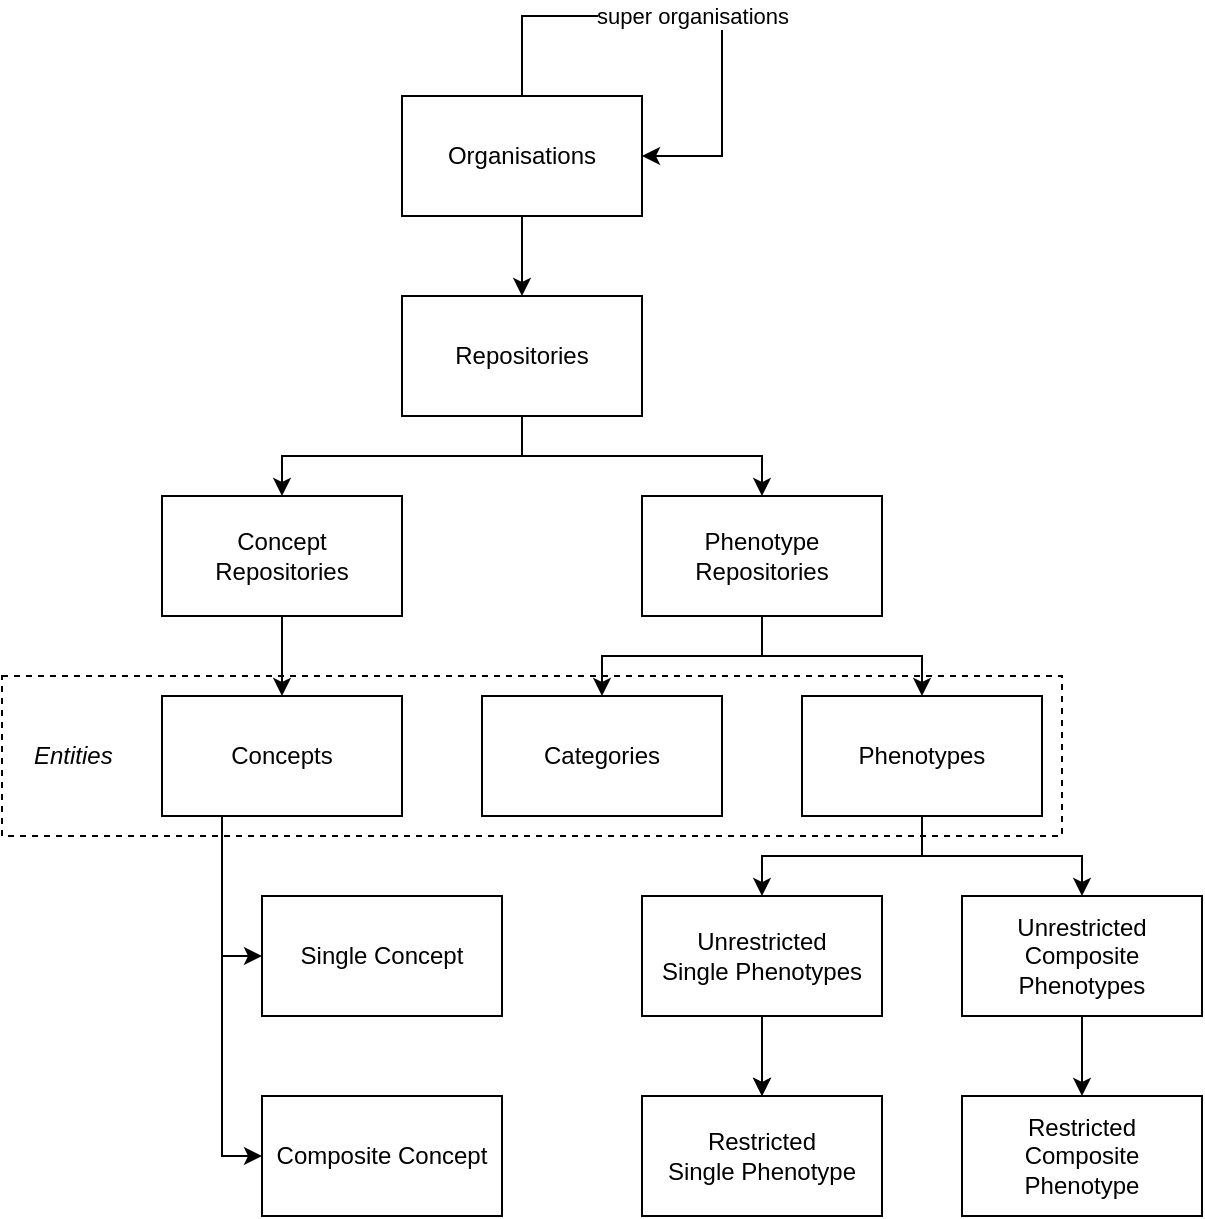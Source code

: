 <mxfile>
    <diagram id="9gCpoze4Ezko7_gkgvhH" name="Seite-1">
        <mxGraphModel dx="1130" dy="789" grid="1" gridSize="10" guides="1" tooltips="1" connect="1" arrows="1" fold="1" page="1" pageScale="1" pageWidth="827" pageHeight="1169" math="0" shadow="0">
            <root>
                <mxCell id="0"/>
                <mxCell id="1" parent="0"/>
                <mxCell id="7" value="Entities" style="rounded=0;whiteSpace=wrap;html=1;fontStyle=2;labelPosition=center;verticalLabelPosition=middle;align=left;verticalAlign=middle;spacingLeft=14;dashed=1;fillColor=none;" parent="1" vertex="1">
                    <mxGeometry x="80" y="370" width="530" height="80" as="geometry"/>
                </mxCell>
                <mxCell id="IsHN5u6iE1gPFRgJ8gi5-5" value="" style="edgeStyle=orthogonalEdgeStyle;rounded=0;orthogonalLoop=1;jettySize=auto;html=1;" parent="1" source="IsHN5u6iE1gPFRgJ8gi5-1" target="IsHN5u6iE1gPFRgJ8gi5-4" edge="1">
                    <mxGeometry relative="1" as="geometry"/>
                </mxCell>
                <mxCell id="IsHN5u6iE1gPFRgJ8gi5-1" value="Organisations" style="rounded=0;whiteSpace=wrap;html=1;" parent="1" vertex="1">
                    <mxGeometry x="280" y="80" width="120" height="60" as="geometry"/>
                </mxCell>
                <mxCell id="IsHN5u6iE1gPFRgJ8gi5-3" value="super organisations" style="edgeStyle=orthogonalEdgeStyle;rounded=0;orthogonalLoop=1;jettySize=auto;html=1;exitX=0.5;exitY=0;exitDx=0;exitDy=0;" parent="1" source="IsHN5u6iE1gPFRgJ8gi5-1" target="IsHN5u6iE1gPFRgJ8gi5-1" edge="1">
                    <mxGeometry relative="1" as="geometry">
                        <Array as="points">
                            <mxPoint x="340" y="40"/>
                            <mxPoint x="440" y="40"/>
                            <mxPoint x="440" y="110"/>
                        </Array>
                    </mxGeometry>
                </mxCell>
                <mxCell id="IsHN5u6iE1gPFRgJ8gi5-7" value="" style="edgeStyle=orthogonalEdgeStyle;rounded=0;orthogonalLoop=1;jettySize=auto;html=1;" parent="1" source="IsHN5u6iE1gPFRgJ8gi5-4" target="IsHN5u6iE1gPFRgJ8gi5-6" edge="1">
                    <mxGeometry relative="1" as="geometry"/>
                </mxCell>
                <mxCell id="5" style="edgeStyle=orthogonalEdgeStyle;html=1;strokeColor=default;rounded=0;" parent="1" source="IsHN5u6iE1gPFRgJ8gi5-4" target="2" edge="1">
                    <mxGeometry relative="1" as="geometry"/>
                </mxCell>
                <mxCell id="IsHN5u6iE1gPFRgJ8gi5-4" value="Repositories" style="whiteSpace=wrap;html=1;rounded=0;" parent="1" vertex="1">
                    <mxGeometry x="280" y="180" width="120" height="60" as="geometry"/>
                </mxCell>
                <mxCell id="IsHN5u6iE1gPFRgJ8gi5-9" value="" style="edgeStyle=orthogonalEdgeStyle;rounded=0;orthogonalLoop=1;jettySize=auto;html=1;" parent="1" source="IsHN5u6iE1gPFRgJ8gi5-6" target="IsHN5u6iE1gPFRgJ8gi5-8" edge="1">
                    <mxGeometry relative="1" as="geometry">
                        <Array as="points">
                            <mxPoint x="380" y="360"/>
                            <mxPoint x="300" y="360"/>
                        </Array>
                    </mxGeometry>
                </mxCell>
                <mxCell id="IsHN5u6iE1gPFRgJ8gi5-11" value="" style="edgeStyle=orthogonalEdgeStyle;rounded=0;orthogonalLoop=1;jettySize=auto;html=1;" parent="1" source="IsHN5u6iE1gPFRgJ8gi5-6" target="IsHN5u6iE1gPFRgJ8gi5-10" edge="1">
                    <mxGeometry relative="1" as="geometry">
                        <Array as="points">
                            <mxPoint x="380" y="360"/>
                            <mxPoint x="460" y="360"/>
                        </Array>
                    </mxGeometry>
                </mxCell>
                <mxCell id="IsHN5u6iE1gPFRgJ8gi5-6" value="Phenotype Repositories" style="whiteSpace=wrap;html=1;rounded=0;" parent="1" vertex="1">
                    <mxGeometry x="400" y="280" width="120" height="60" as="geometry"/>
                </mxCell>
                <mxCell id="IsHN5u6iE1gPFRgJ8gi5-8" value="Categories" style="whiteSpace=wrap;html=1;rounded=0;" parent="1" vertex="1">
                    <mxGeometry x="320" y="380" width="120" height="60" as="geometry"/>
                </mxCell>
                <mxCell id="IsHN5u6iE1gPFRgJ8gi5-13" value="" style="edgeStyle=orthogonalEdgeStyle;rounded=0;orthogonalLoop=1;jettySize=auto;html=1;" parent="1" source="IsHN5u6iE1gPFRgJ8gi5-10" target="IsHN5u6iE1gPFRgJ8gi5-12" edge="1">
                    <mxGeometry relative="1" as="geometry">
                        <Array as="points">
                            <mxPoint x="540" y="460"/>
                            <mxPoint x="460" y="460"/>
                        </Array>
                    </mxGeometry>
                </mxCell>
                <mxCell id="IsHN5u6iE1gPFRgJ8gi5-15" value="" style="edgeStyle=orthogonalEdgeStyle;rounded=0;orthogonalLoop=1;jettySize=auto;html=1;startArrow=none;" parent="1" source="IsHN5u6iE1gPFRgJ8gi5-10" target="IsHN5u6iE1gPFRgJ8gi5-14" edge="1">
                    <mxGeometry relative="1" as="geometry">
                        <Array as="points">
                            <mxPoint x="540" y="460"/>
                            <mxPoint x="620" y="460"/>
                        </Array>
                    </mxGeometry>
                </mxCell>
                <mxCell id="IsHN5u6iE1gPFRgJ8gi5-10" value="Phenotypes" style="whiteSpace=wrap;html=1;rounded=0;" parent="1" vertex="1">
                    <mxGeometry x="480" y="380" width="120" height="60" as="geometry"/>
                </mxCell>
                <mxCell id="IsHN5u6iE1gPFRgJ8gi5-14" value="Unrestricted&lt;br&gt;Composite Phenotypes" style="whiteSpace=wrap;html=1;rounded=0;" parent="1" vertex="1">
                    <mxGeometry x="560" y="480" width="120" height="60" as="geometry"/>
                </mxCell>
                <mxCell id="IsHN5u6iE1gPFRgJ8gi5-18" value="" style="edgeStyle=orthogonalEdgeStyle;rounded=0;orthogonalLoop=1;jettySize=auto;html=1;" parent="1" source="IsHN5u6iE1gPFRgJ8gi5-12" target="IsHN5u6iE1gPFRgJ8gi5-17" edge="1">
                    <mxGeometry relative="1" as="geometry"/>
                </mxCell>
                <mxCell id="IsHN5u6iE1gPFRgJ8gi5-19" value="" style="edgeStyle=orthogonalEdgeStyle;rounded=0;orthogonalLoop=1;jettySize=auto;html=1;" parent="1" source="IsHN5u6iE1gPFRgJ8gi5-12" target="IsHN5u6iE1gPFRgJ8gi5-17" edge="1">
                    <mxGeometry relative="1" as="geometry"/>
                </mxCell>
                <mxCell id="IsHN5u6iE1gPFRgJ8gi5-21" value="" style="edgeStyle=orthogonalEdgeStyle;rounded=0;orthogonalLoop=1;jettySize=auto;html=1;" parent="1" source="IsHN5u6iE1gPFRgJ8gi5-14" target="IsHN5u6iE1gPFRgJ8gi5-20" edge="1">
                    <mxGeometry relative="1" as="geometry"/>
                </mxCell>
                <mxCell id="IsHN5u6iE1gPFRgJ8gi5-12" value="Unrestricted&lt;br&gt;Single Phenotypes" style="whiteSpace=wrap;html=1;rounded=0;" parent="1" vertex="1">
                    <mxGeometry x="400" y="480" width="120" height="60" as="geometry"/>
                </mxCell>
                <mxCell id="IsHN5u6iE1gPFRgJ8gi5-17" value="Restricted&lt;br&gt;Single Phenotype" style="whiteSpace=wrap;html=1;rounded=0;" parent="1" vertex="1">
                    <mxGeometry x="400" y="580" width="120" height="60" as="geometry"/>
                </mxCell>
                <mxCell id="IsHN5u6iE1gPFRgJ8gi5-20" value="Restricted&lt;br&gt;Composite Phenotype" style="whiteSpace=wrap;html=1;rounded=0;" parent="1" vertex="1">
                    <mxGeometry x="560" y="580" width="120" height="60" as="geometry"/>
                </mxCell>
                <mxCell id="6" style="edgeStyle=orthogonalEdgeStyle;rounded=0;html=1;strokeColor=default;" parent="1" source="2" target="3" edge="1">
                    <mxGeometry relative="1" as="geometry"/>
                </mxCell>
                <mxCell id="2" value="Concept&lt;br&gt;Repositories" style="whiteSpace=wrap;html=1;rounded=0;" parent="1" vertex="1">
                    <mxGeometry x="160" y="280" width="120" height="60" as="geometry"/>
                </mxCell>
                <mxCell id="10" style="edgeStyle=none;html=1;exitX=0.25;exitY=1;exitDx=0;exitDy=0;rounded=0;" edge="1" parent="1" source="3" target="8">
                    <mxGeometry relative="1" as="geometry">
                        <Array as="points">
                            <mxPoint x="190" y="510"/>
                        </Array>
                    </mxGeometry>
                </mxCell>
                <mxCell id="11" style="edgeStyle=none;html=1;exitX=0.25;exitY=1;exitDx=0;exitDy=0;rounded=0;" edge="1" parent="1" source="3" target="9">
                    <mxGeometry relative="1" as="geometry">
                        <Array as="points">
                            <mxPoint x="190" y="610"/>
                        </Array>
                    </mxGeometry>
                </mxCell>
                <mxCell id="3" value="Concepts" style="whiteSpace=wrap;html=1;rounded=0;" parent="1" vertex="1">
                    <mxGeometry x="160" y="380" width="120" height="60" as="geometry"/>
                </mxCell>
                <mxCell id="8" value="Single Concept" style="whiteSpace=wrap;html=1;rounded=0;" vertex="1" parent="1">
                    <mxGeometry x="210" y="480" width="120" height="60" as="geometry"/>
                </mxCell>
                <mxCell id="9" value="Composite Concept" style="whiteSpace=wrap;html=1;rounded=0;" vertex="1" parent="1">
                    <mxGeometry x="210" y="580" width="120" height="60" as="geometry"/>
                </mxCell>
            </root>
        </mxGraphModel>
    </diagram>
</mxfile>